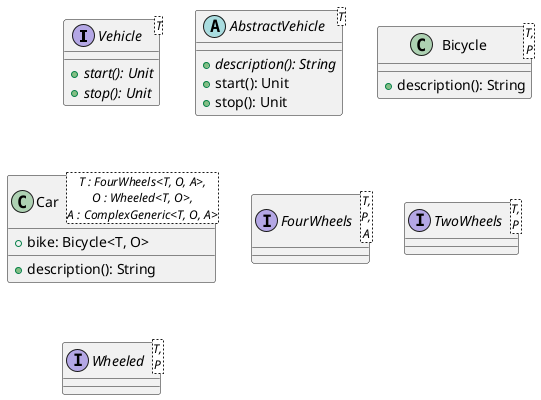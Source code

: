 @startuml
interface Vehicle<T> {
    +{abstract} start(): Unit
    +{abstract} stop(): Unit
}

abstract class AbstractVehicle<T> {
    +{abstract} description(): String
    +start(): Unit
    +stop(): Unit
}

class Bicycle<T,\nP> {
    +description(): String
}

class Car<T : FourWheels<T, O, A>,\nO : Wheeled<T, O>,\nA : ComplexGeneric<T, O, A>> {
    +bike: Bicycle<T, O>
    +description(): String
}

interface FourWheels<T,\nP,\nA> {
}

interface TwoWheels<T,\nP> {
}

interface Wheeled<T,\nP> {
}

@enduml
